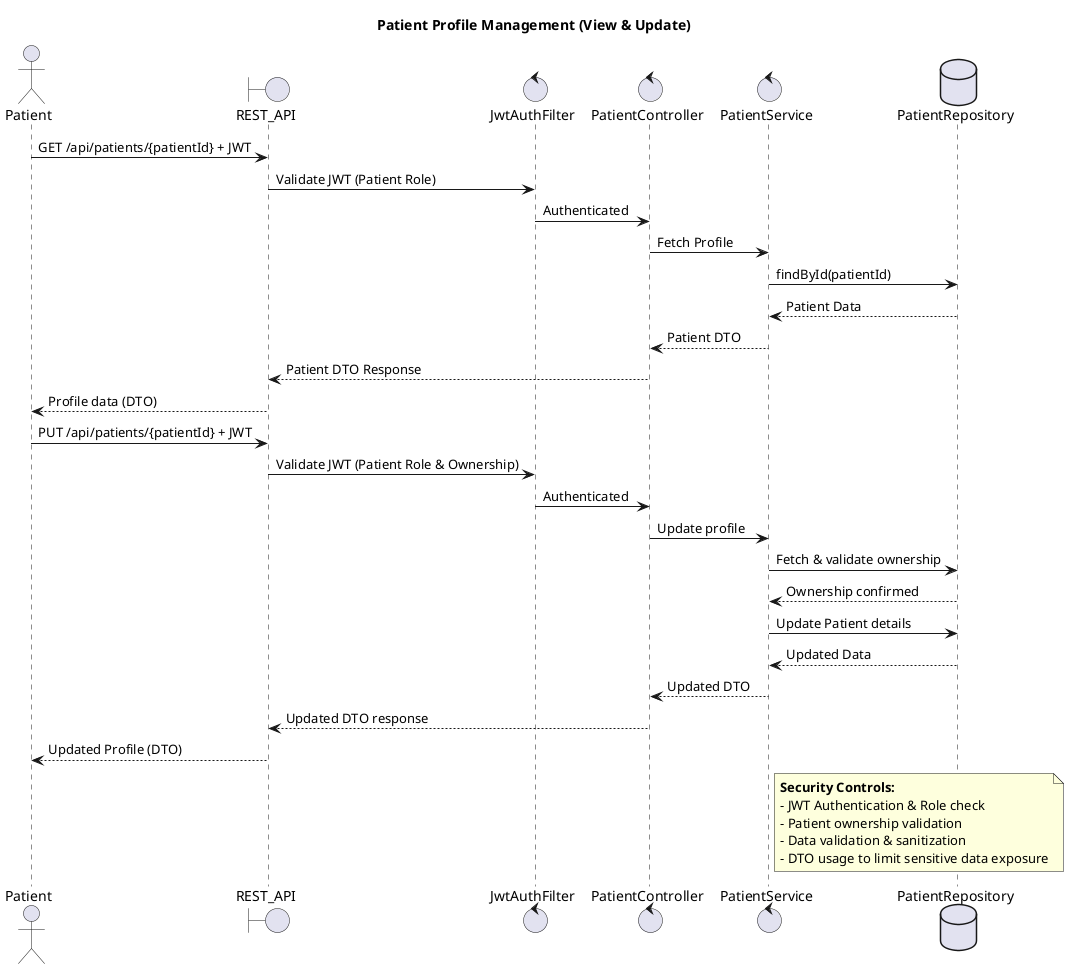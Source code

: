 @startuml Patient Profile Management

title Patient Profile Management (View & Update)

actor Patient
boundary REST_API
control JwtAuthFilter
control PatientController
control PatientService
database PatientRepository

'View Patient Profile'
Patient -> REST_API : GET /api/patients/{patientId} + JWT
REST_API -> JwtAuthFilter : Validate JWT (Patient Role)
JwtAuthFilter -> PatientController : Authenticated
PatientController -> PatientService : Fetch Profile
PatientService -> PatientRepository : findById(patientId)
PatientRepository --> PatientService : Patient Data
PatientService --> PatientController : Patient DTO
PatientController --> REST_API : Patient DTO Response
REST_API --> Patient : Profile data (DTO)

'Update Patient Profile'
Patient -> REST_API : PUT /api/patients/{patientId} + JWT
REST_API -> JwtAuthFilter : Validate JWT (Patient Role & Ownership)
JwtAuthFilter -> PatientController : Authenticated
PatientController -> PatientService : Update profile
PatientService -> PatientRepository : Fetch & validate ownership
PatientRepository --> PatientService : Ownership confirmed
PatientService -> PatientRepository : Update Patient details
PatientRepository --> PatientService : Updated Data
PatientService --> PatientController : Updated DTO
PatientController --> REST_API : Updated DTO response
REST_API --> Patient : Updated Profile (DTO)

note right of PatientService
**Security Controls:**
- JWT Authentication & Role check
- Patient ownership validation
- Data validation & sanitization
- DTO usage to limit sensitive data exposure
end note

@enduml
